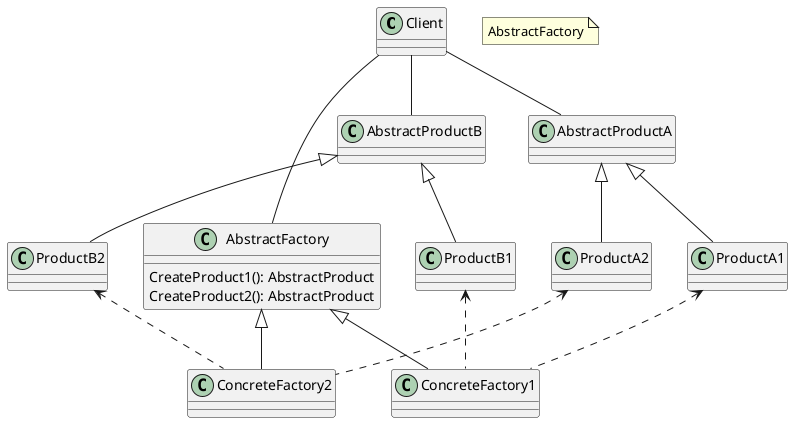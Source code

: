 @startuml
'https://plantuml.com/class-diagram



Client -- AbstractProductA
Client -- AbstractProductB
Client -- AbstractFactory

AbstractFactory <|-- ConcreteFactory1
AbstractFactory <|-- ConcreteFactory2

AbstractProductA <|-- ProductA2
AbstractProductA <|-- ProductA1

AbstractProductB <|-- ProductB2
AbstractProductB <|-- ProductB1

ProductA1 <.. ConcreteFactory1
ProductB1 <.. ConcreteFactory1
ProductA2 <.. ConcreteFactory2
ProductB2 <.. ConcreteFactory2



class AbstractFactory {
CreateProduct1(): AbstractProduct
CreateProduct2(): AbstractProduct
}

note "AbstractFactory" as N1

@enduml